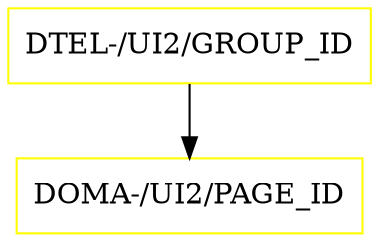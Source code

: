 digraph G {
  "DTEL-/UI2/GROUP_ID" [shape=box,color=yellow];
  "DOMA-/UI2/PAGE_ID" [shape=box,color=yellow,URL="./DOMA_%23UI2%23PAGE_ID.html"];
  "DTEL-/UI2/GROUP_ID" -> "DOMA-/UI2/PAGE_ID";
}
